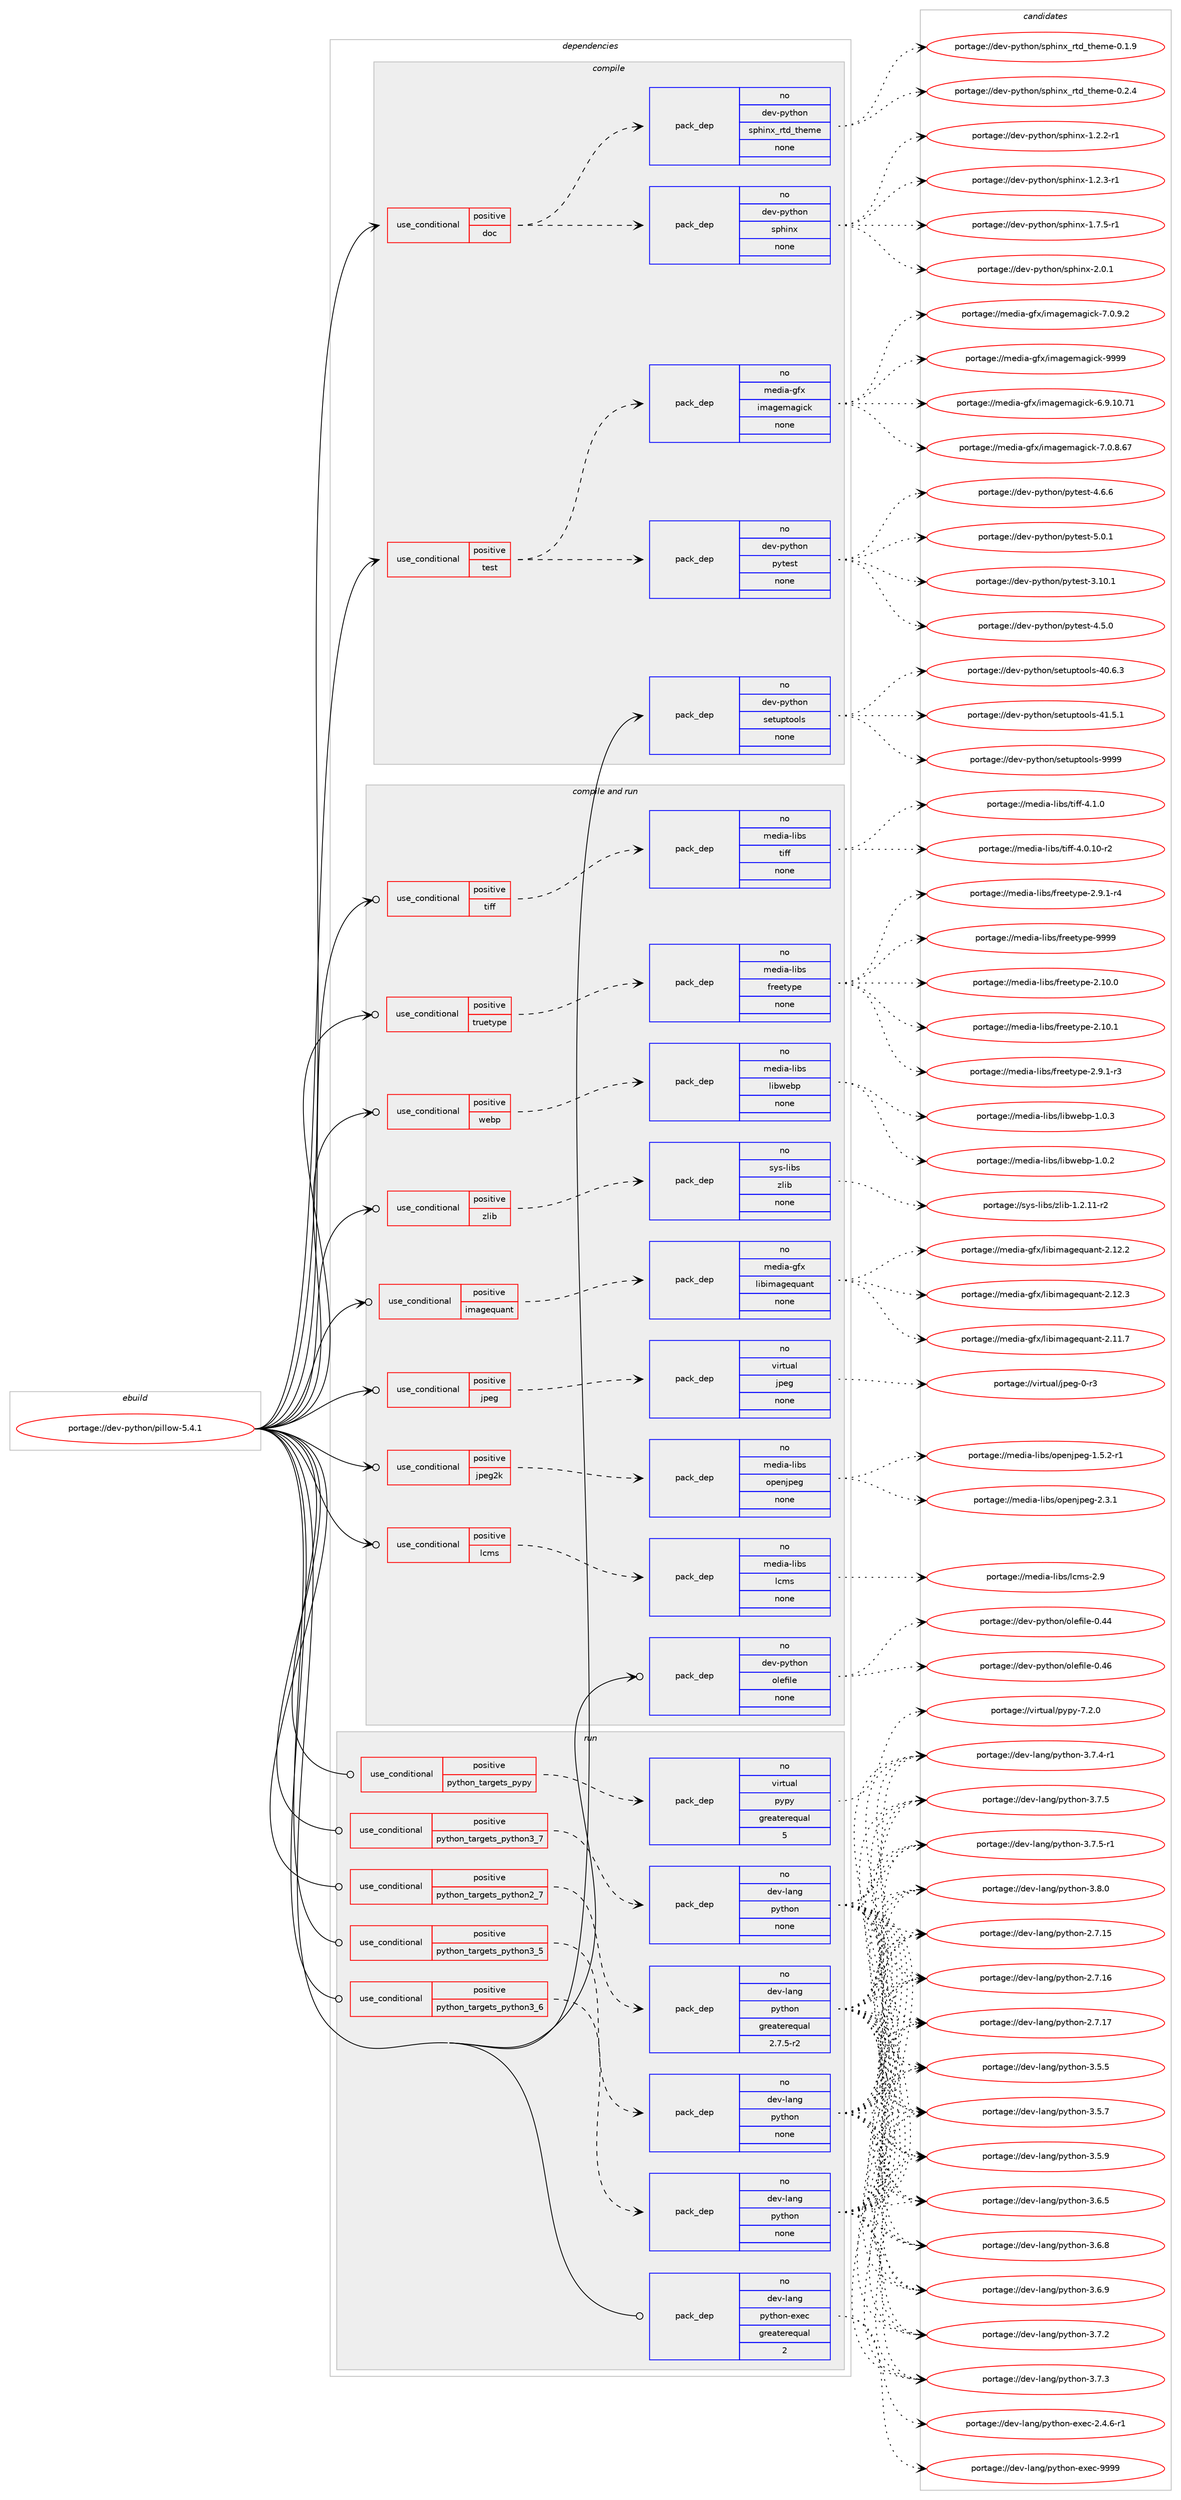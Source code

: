digraph prolog {

# *************
# Graph options
# *************

newrank=true;
concentrate=true;
compound=true;
graph [rankdir=LR,fontname=Helvetica,fontsize=10,ranksep=1.5];#, ranksep=2.5, nodesep=0.2];
edge  [arrowhead=vee];
node  [fontname=Helvetica,fontsize=10];

# **********
# The ebuild
# **********

subgraph cluster_leftcol {
color=gray;
rank=same;
label=<<i>ebuild</i>>;
id [label="portage://dev-python/pillow-5.4.1", color=red, width=4, href="../dev-python/pillow-5.4.1.svg"];
}

# ****************
# The dependencies
# ****************

subgraph cluster_midcol {
color=gray;
label=<<i>dependencies</i>>;
subgraph cluster_compile {
fillcolor="#eeeeee";
style=filled;
label=<<i>compile</i>>;
subgraph cond33796 {
dependency156929 [label=<<TABLE BORDER="0" CELLBORDER="1" CELLSPACING="0" CELLPADDING="4"><TR><TD ROWSPAN="3" CELLPADDING="10">use_conditional</TD></TR><TR><TD>positive</TD></TR><TR><TD>doc</TD></TR></TABLE>>, shape=none, color=red];
subgraph pack119772 {
dependency156930 [label=<<TABLE BORDER="0" CELLBORDER="1" CELLSPACING="0" CELLPADDING="4" WIDTH="220"><TR><TD ROWSPAN="6" CELLPADDING="30">pack_dep</TD></TR><TR><TD WIDTH="110">no</TD></TR><TR><TD>dev-python</TD></TR><TR><TD>sphinx</TD></TR><TR><TD>none</TD></TR><TR><TD></TD></TR></TABLE>>, shape=none, color=blue];
}
dependency156929:e -> dependency156930:w [weight=20,style="dashed",arrowhead="vee"];
subgraph pack119773 {
dependency156931 [label=<<TABLE BORDER="0" CELLBORDER="1" CELLSPACING="0" CELLPADDING="4" WIDTH="220"><TR><TD ROWSPAN="6" CELLPADDING="30">pack_dep</TD></TR><TR><TD WIDTH="110">no</TD></TR><TR><TD>dev-python</TD></TR><TR><TD>sphinx_rtd_theme</TD></TR><TR><TD>none</TD></TR><TR><TD></TD></TR></TABLE>>, shape=none, color=blue];
}
dependency156929:e -> dependency156931:w [weight=20,style="dashed",arrowhead="vee"];
}
id:e -> dependency156929:w [weight=20,style="solid",arrowhead="vee"];
subgraph cond33797 {
dependency156932 [label=<<TABLE BORDER="0" CELLBORDER="1" CELLSPACING="0" CELLPADDING="4"><TR><TD ROWSPAN="3" CELLPADDING="10">use_conditional</TD></TR><TR><TD>positive</TD></TR><TR><TD>test</TD></TR></TABLE>>, shape=none, color=red];
subgraph pack119774 {
dependency156933 [label=<<TABLE BORDER="0" CELLBORDER="1" CELLSPACING="0" CELLPADDING="4" WIDTH="220"><TR><TD ROWSPAN="6" CELLPADDING="30">pack_dep</TD></TR><TR><TD WIDTH="110">no</TD></TR><TR><TD>dev-python</TD></TR><TR><TD>pytest</TD></TR><TR><TD>none</TD></TR><TR><TD></TD></TR></TABLE>>, shape=none, color=blue];
}
dependency156932:e -> dependency156933:w [weight=20,style="dashed",arrowhead="vee"];
subgraph pack119775 {
dependency156934 [label=<<TABLE BORDER="0" CELLBORDER="1" CELLSPACING="0" CELLPADDING="4" WIDTH="220"><TR><TD ROWSPAN="6" CELLPADDING="30">pack_dep</TD></TR><TR><TD WIDTH="110">no</TD></TR><TR><TD>media-gfx</TD></TR><TR><TD>imagemagick</TD></TR><TR><TD>none</TD></TR><TR><TD></TD></TR></TABLE>>, shape=none, color=blue];
}
dependency156932:e -> dependency156934:w [weight=20,style="dashed",arrowhead="vee"];
}
id:e -> dependency156932:w [weight=20,style="solid",arrowhead="vee"];
subgraph pack119776 {
dependency156935 [label=<<TABLE BORDER="0" CELLBORDER="1" CELLSPACING="0" CELLPADDING="4" WIDTH="220"><TR><TD ROWSPAN="6" CELLPADDING="30">pack_dep</TD></TR><TR><TD WIDTH="110">no</TD></TR><TR><TD>dev-python</TD></TR><TR><TD>setuptools</TD></TR><TR><TD>none</TD></TR><TR><TD></TD></TR></TABLE>>, shape=none, color=blue];
}
id:e -> dependency156935:w [weight=20,style="solid",arrowhead="vee"];
}
subgraph cluster_compileandrun {
fillcolor="#eeeeee";
style=filled;
label=<<i>compile and run</i>>;
subgraph cond33798 {
dependency156936 [label=<<TABLE BORDER="0" CELLBORDER="1" CELLSPACING="0" CELLPADDING="4"><TR><TD ROWSPAN="3" CELLPADDING="10">use_conditional</TD></TR><TR><TD>positive</TD></TR><TR><TD>imagequant</TD></TR></TABLE>>, shape=none, color=red];
subgraph pack119777 {
dependency156937 [label=<<TABLE BORDER="0" CELLBORDER="1" CELLSPACING="0" CELLPADDING="4" WIDTH="220"><TR><TD ROWSPAN="6" CELLPADDING="30">pack_dep</TD></TR><TR><TD WIDTH="110">no</TD></TR><TR><TD>media-gfx</TD></TR><TR><TD>libimagequant</TD></TR><TR><TD>none</TD></TR><TR><TD></TD></TR></TABLE>>, shape=none, color=blue];
}
dependency156936:e -> dependency156937:w [weight=20,style="dashed",arrowhead="vee"];
}
id:e -> dependency156936:w [weight=20,style="solid",arrowhead="odotvee"];
subgraph cond33799 {
dependency156938 [label=<<TABLE BORDER="0" CELLBORDER="1" CELLSPACING="0" CELLPADDING="4"><TR><TD ROWSPAN="3" CELLPADDING="10">use_conditional</TD></TR><TR><TD>positive</TD></TR><TR><TD>jpeg</TD></TR></TABLE>>, shape=none, color=red];
subgraph pack119778 {
dependency156939 [label=<<TABLE BORDER="0" CELLBORDER="1" CELLSPACING="0" CELLPADDING="4" WIDTH="220"><TR><TD ROWSPAN="6" CELLPADDING="30">pack_dep</TD></TR><TR><TD WIDTH="110">no</TD></TR><TR><TD>virtual</TD></TR><TR><TD>jpeg</TD></TR><TR><TD>none</TD></TR><TR><TD></TD></TR></TABLE>>, shape=none, color=blue];
}
dependency156938:e -> dependency156939:w [weight=20,style="dashed",arrowhead="vee"];
}
id:e -> dependency156938:w [weight=20,style="solid",arrowhead="odotvee"];
subgraph cond33800 {
dependency156940 [label=<<TABLE BORDER="0" CELLBORDER="1" CELLSPACING="0" CELLPADDING="4"><TR><TD ROWSPAN="3" CELLPADDING="10">use_conditional</TD></TR><TR><TD>positive</TD></TR><TR><TD>jpeg2k</TD></TR></TABLE>>, shape=none, color=red];
subgraph pack119779 {
dependency156941 [label=<<TABLE BORDER="0" CELLBORDER="1" CELLSPACING="0" CELLPADDING="4" WIDTH="220"><TR><TD ROWSPAN="6" CELLPADDING="30">pack_dep</TD></TR><TR><TD WIDTH="110">no</TD></TR><TR><TD>media-libs</TD></TR><TR><TD>openjpeg</TD></TR><TR><TD>none</TD></TR><TR><TD></TD></TR></TABLE>>, shape=none, color=blue];
}
dependency156940:e -> dependency156941:w [weight=20,style="dashed",arrowhead="vee"];
}
id:e -> dependency156940:w [weight=20,style="solid",arrowhead="odotvee"];
subgraph cond33801 {
dependency156942 [label=<<TABLE BORDER="0" CELLBORDER="1" CELLSPACING="0" CELLPADDING="4"><TR><TD ROWSPAN="3" CELLPADDING="10">use_conditional</TD></TR><TR><TD>positive</TD></TR><TR><TD>lcms</TD></TR></TABLE>>, shape=none, color=red];
subgraph pack119780 {
dependency156943 [label=<<TABLE BORDER="0" CELLBORDER="1" CELLSPACING="0" CELLPADDING="4" WIDTH="220"><TR><TD ROWSPAN="6" CELLPADDING="30">pack_dep</TD></TR><TR><TD WIDTH="110">no</TD></TR><TR><TD>media-libs</TD></TR><TR><TD>lcms</TD></TR><TR><TD>none</TD></TR><TR><TD></TD></TR></TABLE>>, shape=none, color=blue];
}
dependency156942:e -> dependency156943:w [weight=20,style="dashed",arrowhead="vee"];
}
id:e -> dependency156942:w [weight=20,style="solid",arrowhead="odotvee"];
subgraph cond33802 {
dependency156944 [label=<<TABLE BORDER="0" CELLBORDER="1" CELLSPACING="0" CELLPADDING="4"><TR><TD ROWSPAN="3" CELLPADDING="10">use_conditional</TD></TR><TR><TD>positive</TD></TR><TR><TD>tiff</TD></TR></TABLE>>, shape=none, color=red];
subgraph pack119781 {
dependency156945 [label=<<TABLE BORDER="0" CELLBORDER="1" CELLSPACING="0" CELLPADDING="4" WIDTH="220"><TR><TD ROWSPAN="6" CELLPADDING="30">pack_dep</TD></TR><TR><TD WIDTH="110">no</TD></TR><TR><TD>media-libs</TD></TR><TR><TD>tiff</TD></TR><TR><TD>none</TD></TR><TR><TD></TD></TR></TABLE>>, shape=none, color=blue];
}
dependency156944:e -> dependency156945:w [weight=20,style="dashed",arrowhead="vee"];
}
id:e -> dependency156944:w [weight=20,style="solid",arrowhead="odotvee"];
subgraph cond33803 {
dependency156946 [label=<<TABLE BORDER="0" CELLBORDER="1" CELLSPACING="0" CELLPADDING="4"><TR><TD ROWSPAN="3" CELLPADDING="10">use_conditional</TD></TR><TR><TD>positive</TD></TR><TR><TD>truetype</TD></TR></TABLE>>, shape=none, color=red];
subgraph pack119782 {
dependency156947 [label=<<TABLE BORDER="0" CELLBORDER="1" CELLSPACING="0" CELLPADDING="4" WIDTH="220"><TR><TD ROWSPAN="6" CELLPADDING="30">pack_dep</TD></TR><TR><TD WIDTH="110">no</TD></TR><TR><TD>media-libs</TD></TR><TR><TD>freetype</TD></TR><TR><TD>none</TD></TR><TR><TD></TD></TR></TABLE>>, shape=none, color=blue];
}
dependency156946:e -> dependency156947:w [weight=20,style="dashed",arrowhead="vee"];
}
id:e -> dependency156946:w [weight=20,style="solid",arrowhead="odotvee"];
subgraph cond33804 {
dependency156948 [label=<<TABLE BORDER="0" CELLBORDER="1" CELLSPACING="0" CELLPADDING="4"><TR><TD ROWSPAN="3" CELLPADDING="10">use_conditional</TD></TR><TR><TD>positive</TD></TR><TR><TD>webp</TD></TR></TABLE>>, shape=none, color=red];
subgraph pack119783 {
dependency156949 [label=<<TABLE BORDER="0" CELLBORDER="1" CELLSPACING="0" CELLPADDING="4" WIDTH="220"><TR><TD ROWSPAN="6" CELLPADDING="30">pack_dep</TD></TR><TR><TD WIDTH="110">no</TD></TR><TR><TD>media-libs</TD></TR><TR><TD>libwebp</TD></TR><TR><TD>none</TD></TR><TR><TD></TD></TR></TABLE>>, shape=none, color=blue];
}
dependency156948:e -> dependency156949:w [weight=20,style="dashed",arrowhead="vee"];
}
id:e -> dependency156948:w [weight=20,style="solid",arrowhead="odotvee"];
subgraph cond33805 {
dependency156950 [label=<<TABLE BORDER="0" CELLBORDER="1" CELLSPACING="0" CELLPADDING="4"><TR><TD ROWSPAN="3" CELLPADDING="10">use_conditional</TD></TR><TR><TD>positive</TD></TR><TR><TD>zlib</TD></TR></TABLE>>, shape=none, color=red];
subgraph pack119784 {
dependency156951 [label=<<TABLE BORDER="0" CELLBORDER="1" CELLSPACING="0" CELLPADDING="4" WIDTH="220"><TR><TD ROWSPAN="6" CELLPADDING="30">pack_dep</TD></TR><TR><TD WIDTH="110">no</TD></TR><TR><TD>sys-libs</TD></TR><TR><TD>zlib</TD></TR><TR><TD>none</TD></TR><TR><TD></TD></TR></TABLE>>, shape=none, color=blue];
}
dependency156950:e -> dependency156951:w [weight=20,style="dashed",arrowhead="vee"];
}
id:e -> dependency156950:w [weight=20,style="solid",arrowhead="odotvee"];
subgraph pack119785 {
dependency156952 [label=<<TABLE BORDER="0" CELLBORDER="1" CELLSPACING="0" CELLPADDING="4" WIDTH="220"><TR><TD ROWSPAN="6" CELLPADDING="30">pack_dep</TD></TR><TR><TD WIDTH="110">no</TD></TR><TR><TD>dev-python</TD></TR><TR><TD>olefile</TD></TR><TR><TD>none</TD></TR><TR><TD></TD></TR></TABLE>>, shape=none, color=blue];
}
id:e -> dependency156952:w [weight=20,style="solid",arrowhead="odotvee"];
}
subgraph cluster_run {
fillcolor="#eeeeee";
style=filled;
label=<<i>run</i>>;
subgraph cond33806 {
dependency156953 [label=<<TABLE BORDER="0" CELLBORDER="1" CELLSPACING="0" CELLPADDING="4"><TR><TD ROWSPAN="3" CELLPADDING="10">use_conditional</TD></TR><TR><TD>positive</TD></TR><TR><TD>python_targets_pypy</TD></TR></TABLE>>, shape=none, color=red];
subgraph pack119786 {
dependency156954 [label=<<TABLE BORDER="0" CELLBORDER="1" CELLSPACING="0" CELLPADDING="4" WIDTH="220"><TR><TD ROWSPAN="6" CELLPADDING="30">pack_dep</TD></TR><TR><TD WIDTH="110">no</TD></TR><TR><TD>virtual</TD></TR><TR><TD>pypy</TD></TR><TR><TD>greaterequal</TD></TR><TR><TD>5</TD></TR></TABLE>>, shape=none, color=blue];
}
dependency156953:e -> dependency156954:w [weight=20,style="dashed",arrowhead="vee"];
}
id:e -> dependency156953:w [weight=20,style="solid",arrowhead="odot"];
subgraph cond33807 {
dependency156955 [label=<<TABLE BORDER="0" CELLBORDER="1" CELLSPACING="0" CELLPADDING="4"><TR><TD ROWSPAN="3" CELLPADDING="10">use_conditional</TD></TR><TR><TD>positive</TD></TR><TR><TD>python_targets_python2_7</TD></TR></TABLE>>, shape=none, color=red];
subgraph pack119787 {
dependency156956 [label=<<TABLE BORDER="0" CELLBORDER="1" CELLSPACING="0" CELLPADDING="4" WIDTH="220"><TR><TD ROWSPAN="6" CELLPADDING="30">pack_dep</TD></TR><TR><TD WIDTH="110">no</TD></TR><TR><TD>dev-lang</TD></TR><TR><TD>python</TD></TR><TR><TD>greaterequal</TD></TR><TR><TD>2.7.5-r2</TD></TR></TABLE>>, shape=none, color=blue];
}
dependency156955:e -> dependency156956:w [weight=20,style="dashed",arrowhead="vee"];
}
id:e -> dependency156955:w [weight=20,style="solid",arrowhead="odot"];
subgraph cond33808 {
dependency156957 [label=<<TABLE BORDER="0" CELLBORDER="1" CELLSPACING="0" CELLPADDING="4"><TR><TD ROWSPAN="3" CELLPADDING="10">use_conditional</TD></TR><TR><TD>positive</TD></TR><TR><TD>python_targets_python3_5</TD></TR></TABLE>>, shape=none, color=red];
subgraph pack119788 {
dependency156958 [label=<<TABLE BORDER="0" CELLBORDER="1" CELLSPACING="0" CELLPADDING="4" WIDTH="220"><TR><TD ROWSPAN="6" CELLPADDING="30">pack_dep</TD></TR><TR><TD WIDTH="110">no</TD></TR><TR><TD>dev-lang</TD></TR><TR><TD>python</TD></TR><TR><TD>none</TD></TR><TR><TD></TD></TR></TABLE>>, shape=none, color=blue];
}
dependency156957:e -> dependency156958:w [weight=20,style="dashed",arrowhead="vee"];
}
id:e -> dependency156957:w [weight=20,style="solid",arrowhead="odot"];
subgraph cond33809 {
dependency156959 [label=<<TABLE BORDER="0" CELLBORDER="1" CELLSPACING="0" CELLPADDING="4"><TR><TD ROWSPAN="3" CELLPADDING="10">use_conditional</TD></TR><TR><TD>positive</TD></TR><TR><TD>python_targets_python3_6</TD></TR></TABLE>>, shape=none, color=red];
subgraph pack119789 {
dependency156960 [label=<<TABLE BORDER="0" CELLBORDER="1" CELLSPACING="0" CELLPADDING="4" WIDTH="220"><TR><TD ROWSPAN="6" CELLPADDING="30">pack_dep</TD></TR><TR><TD WIDTH="110">no</TD></TR><TR><TD>dev-lang</TD></TR><TR><TD>python</TD></TR><TR><TD>none</TD></TR><TR><TD></TD></TR></TABLE>>, shape=none, color=blue];
}
dependency156959:e -> dependency156960:w [weight=20,style="dashed",arrowhead="vee"];
}
id:e -> dependency156959:w [weight=20,style="solid",arrowhead="odot"];
subgraph cond33810 {
dependency156961 [label=<<TABLE BORDER="0" CELLBORDER="1" CELLSPACING="0" CELLPADDING="4"><TR><TD ROWSPAN="3" CELLPADDING="10">use_conditional</TD></TR><TR><TD>positive</TD></TR><TR><TD>python_targets_python3_7</TD></TR></TABLE>>, shape=none, color=red];
subgraph pack119790 {
dependency156962 [label=<<TABLE BORDER="0" CELLBORDER="1" CELLSPACING="0" CELLPADDING="4" WIDTH="220"><TR><TD ROWSPAN="6" CELLPADDING="30">pack_dep</TD></TR><TR><TD WIDTH="110">no</TD></TR><TR><TD>dev-lang</TD></TR><TR><TD>python</TD></TR><TR><TD>none</TD></TR><TR><TD></TD></TR></TABLE>>, shape=none, color=blue];
}
dependency156961:e -> dependency156962:w [weight=20,style="dashed",arrowhead="vee"];
}
id:e -> dependency156961:w [weight=20,style="solid",arrowhead="odot"];
subgraph pack119791 {
dependency156963 [label=<<TABLE BORDER="0" CELLBORDER="1" CELLSPACING="0" CELLPADDING="4" WIDTH="220"><TR><TD ROWSPAN="6" CELLPADDING="30">pack_dep</TD></TR><TR><TD WIDTH="110">no</TD></TR><TR><TD>dev-lang</TD></TR><TR><TD>python-exec</TD></TR><TR><TD>greaterequal</TD></TR><TR><TD>2</TD></TR></TABLE>>, shape=none, color=blue];
}
id:e -> dependency156963:w [weight=20,style="solid",arrowhead="odot"];
}
}

# **************
# The candidates
# **************

subgraph cluster_choices {
rank=same;
color=gray;
label=<<i>candidates</i>>;

subgraph choice119772 {
color=black;
nodesep=1;
choiceportage10010111845112121116104111110471151121041051101204549465046504511449 [label="portage://dev-python/sphinx-1.2.2-r1", color=red, width=4,href="../dev-python/sphinx-1.2.2-r1.svg"];
choiceportage10010111845112121116104111110471151121041051101204549465046514511449 [label="portage://dev-python/sphinx-1.2.3-r1", color=red, width=4,href="../dev-python/sphinx-1.2.3-r1.svg"];
choiceportage10010111845112121116104111110471151121041051101204549465546534511449 [label="portage://dev-python/sphinx-1.7.5-r1", color=red, width=4,href="../dev-python/sphinx-1.7.5-r1.svg"];
choiceportage1001011184511212111610411111047115112104105110120455046484649 [label="portage://dev-python/sphinx-2.0.1", color=red, width=4,href="../dev-python/sphinx-2.0.1.svg"];
dependency156930:e -> choiceportage10010111845112121116104111110471151121041051101204549465046504511449:w [style=dotted,weight="100"];
dependency156930:e -> choiceportage10010111845112121116104111110471151121041051101204549465046514511449:w [style=dotted,weight="100"];
dependency156930:e -> choiceportage10010111845112121116104111110471151121041051101204549465546534511449:w [style=dotted,weight="100"];
dependency156930:e -> choiceportage1001011184511212111610411111047115112104105110120455046484649:w [style=dotted,weight="100"];
}
subgraph choice119773 {
color=black;
nodesep=1;
choiceportage10010111845112121116104111110471151121041051101209511411610095116104101109101454846494657 [label="portage://dev-python/sphinx_rtd_theme-0.1.9", color=red, width=4,href="../dev-python/sphinx_rtd_theme-0.1.9.svg"];
choiceportage10010111845112121116104111110471151121041051101209511411610095116104101109101454846504652 [label="portage://dev-python/sphinx_rtd_theme-0.2.4", color=red, width=4,href="../dev-python/sphinx_rtd_theme-0.2.4.svg"];
dependency156931:e -> choiceportage10010111845112121116104111110471151121041051101209511411610095116104101109101454846494657:w [style=dotted,weight="100"];
dependency156931:e -> choiceportage10010111845112121116104111110471151121041051101209511411610095116104101109101454846504652:w [style=dotted,weight="100"];
}
subgraph choice119774 {
color=black;
nodesep=1;
choiceportage100101118451121211161041111104711212111610111511645514649484649 [label="portage://dev-python/pytest-3.10.1", color=red, width=4,href="../dev-python/pytest-3.10.1.svg"];
choiceportage1001011184511212111610411111047112121116101115116455246534648 [label="portage://dev-python/pytest-4.5.0", color=red, width=4,href="../dev-python/pytest-4.5.0.svg"];
choiceportage1001011184511212111610411111047112121116101115116455246544654 [label="portage://dev-python/pytest-4.6.6", color=red, width=4,href="../dev-python/pytest-4.6.6.svg"];
choiceportage1001011184511212111610411111047112121116101115116455346484649 [label="portage://dev-python/pytest-5.0.1", color=red, width=4,href="../dev-python/pytest-5.0.1.svg"];
dependency156933:e -> choiceportage100101118451121211161041111104711212111610111511645514649484649:w [style=dotted,weight="100"];
dependency156933:e -> choiceportage1001011184511212111610411111047112121116101115116455246534648:w [style=dotted,weight="100"];
dependency156933:e -> choiceportage1001011184511212111610411111047112121116101115116455246544654:w [style=dotted,weight="100"];
dependency156933:e -> choiceportage1001011184511212111610411111047112121116101115116455346484649:w [style=dotted,weight="100"];
}
subgraph choice119775 {
color=black;
nodesep=1;
choiceportage10910110010597451031021204710510997103101109971031059910745544657464948465549 [label="portage://media-gfx/imagemagick-6.9.10.71", color=red, width=4,href="../media-gfx/imagemagick-6.9.10.71.svg"];
choiceportage109101100105974510310212047105109971031011099710310599107455546484656465455 [label="portage://media-gfx/imagemagick-7.0.8.67", color=red, width=4,href="../media-gfx/imagemagick-7.0.8.67.svg"];
choiceportage1091011001059745103102120471051099710310110997103105991074555464846574650 [label="portage://media-gfx/imagemagick-7.0.9.2", color=red, width=4,href="../media-gfx/imagemagick-7.0.9.2.svg"];
choiceportage1091011001059745103102120471051099710310110997103105991074557575757 [label="portage://media-gfx/imagemagick-9999", color=red, width=4,href="../media-gfx/imagemagick-9999.svg"];
dependency156934:e -> choiceportage10910110010597451031021204710510997103101109971031059910745544657464948465549:w [style=dotted,weight="100"];
dependency156934:e -> choiceportage109101100105974510310212047105109971031011099710310599107455546484656465455:w [style=dotted,weight="100"];
dependency156934:e -> choiceportage1091011001059745103102120471051099710310110997103105991074555464846574650:w [style=dotted,weight="100"];
dependency156934:e -> choiceportage1091011001059745103102120471051099710310110997103105991074557575757:w [style=dotted,weight="100"];
}
subgraph choice119776 {
color=black;
nodesep=1;
choiceportage100101118451121211161041111104711510111611711211611111110811545524846544651 [label="portage://dev-python/setuptools-40.6.3", color=red, width=4,href="../dev-python/setuptools-40.6.3.svg"];
choiceportage100101118451121211161041111104711510111611711211611111110811545524946534649 [label="portage://dev-python/setuptools-41.5.1", color=red, width=4,href="../dev-python/setuptools-41.5.1.svg"];
choiceportage10010111845112121116104111110471151011161171121161111111081154557575757 [label="portage://dev-python/setuptools-9999", color=red, width=4,href="../dev-python/setuptools-9999.svg"];
dependency156935:e -> choiceportage100101118451121211161041111104711510111611711211611111110811545524846544651:w [style=dotted,weight="100"];
dependency156935:e -> choiceportage100101118451121211161041111104711510111611711211611111110811545524946534649:w [style=dotted,weight="100"];
dependency156935:e -> choiceportage10010111845112121116104111110471151011161171121161111111081154557575757:w [style=dotted,weight="100"];
}
subgraph choice119777 {
color=black;
nodesep=1;
choiceportage10910110010597451031021204710810598105109971031011131179711011645504649494655 [label="portage://media-gfx/libimagequant-2.11.7", color=red, width=4,href="../media-gfx/libimagequant-2.11.7.svg"];
choiceportage10910110010597451031021204710810598105109971031011131179711011645504649504650 [label="portage://media-gfx/libimagequant-2.12.2", color=red, width=4,href="../media-gfx/libimagequant-2.12.2.svg"];
choiceportage10910110010597451031021204710810598105109971031011131179711011645504649504651 [label="portage://media-gfx/libimagequant-2.12.3", color=red, width=4,href="../media-gfx/libimagequant-2.12.3.svg"];
dependency156937:e -> choiceportage10910110010597451031021204710810598105109971031011131179711011645504649494655:w [style=dotted,weight="100"];
dependency156937:e -> choiceportage10910110010597451031021204710810598105109971031011131179711011645504649504650:w [style=dotted,weight="100"];
dependency156937:e -> choiceportage10910110010597451031021204710810598105109971031011131179711011645504649504651:w [style=dotted,weight="100"];
}
subgraph choice119778 {
color=black;
nodesep=1;
choiceportage118105114116117971084710611210110345484511451 [label="portage://virtual/jpeg-0-r3", color=red, width=4,href="../virtual/jpeg-0-r3.svg"];
dependency156939:e -> choiceportage118105114116117971084710611210110345484511451:w [style=dotted,weight="100"];
}
subgraph choice119779 {
color=black;
nodesep=1;
choiceportage109101100105974510810598115471111121011101061121011034549465346504511449 [label="portage://media-libs/openjpeg-1.5.2-r1", color=red, width=4,href="../media-libs/openjpeg-1.5.2-r1.svg"];
choiceportage10910110010597451081059811547111112101110106112101103455046514649 [label="portage://media-libs/openjpeg-2.3.1", color=red, width=4,href="../media-libs/openjpeg-2.3.1.svg"];
dependency156941:e -> choiceportage109101100105974510810598115471111121011101061121011034549465346504511449:w [style=dotted,weight="100"];
dependency156941:e -> choiceportage10910110010597451081059811547111112101110106112101103455046514649:w [style=dotted,weight="100"];
}
subgraph choice119780 {
color=black;
nodesep=1;
choiceportage109101100105974510810598115471089910911545504657 [label="portage://media-libs/lcms-2.9", color=red, width=4,href="../media-libs/lcms-2.9.svg"];
dependency156943:e -> choiceportage109101100105974510810598115471089910911545504657:w [style=dotted,weight="100"];
}
subgraph choice119781 {
color=black;
nodesep=1;
choiceportage10910110010597451081059811547116105102102455246484649484511450 [label="portage://media-libs/tiff-4.0.10-r2", color=red, width=4,href="../media-libs/tiff-4.0.10-r2.svg"];
choiceportage10910110010597451081059811547116105102102455246494648 [label="portage://media-libs/tiff-4.1.0", color=red, width=4,href="../media-libs/tiff-4.1.0.svg"];
dependency156945:e -> choiceportage10910110010597451081059811547116105102102455246484649484511450:w [style=dotted,weight="100"];
dependency156945:e -> choiceportage10910110010597451081059811547116105102102455246494648:w [style=dotted,weight="100"];
}
subgraph choice119782 {
color=black;
nodesep=1;
choiceportage1091011001059745108105981154710211410110111612111210145504649484648 [label="portage://media-libs/freetype-2.10.0", color=red, width=4,href="../media-libs/freetype-2.10.0.svg"];
choiceportage1091011001059745108105981154710211410110111612111210145504649484649 [label="portage://media-libs/freetype-2.10.1", color=red, width=4,href="../media-libs/freetype-2.10.1.svg"];
choiceportage109101100105974510810598115471021141011011161211121014550465746494511451 [label="portage://media-libs/freetype-2.9.1-r3", color=red, width=4,href="../media-libs/freetype-2.9.1-r3.svg"];
choiceportage109101100105974510810598115471021141011011161211121014550465746494511452 [label="portage://media-libs/freetype-2.9.1-r4", color=red, width=4,href="../media-libs/freetype-2.9.1-r4.svg"];
choiceportage109101100105974510810598115471021141011011161211121014557575757 [label="portage://media-libs/freetype-9999", color=red, width=4,href="../media-libs/freetype-9999.svg"];
dependency156947:e -> choiceportage1091011001059745108105981154710211410110111612111210145504649484648:w [style=dotted,weight="100"];
dependency156947:e -> choiceportage1091011001059745108105981154710211410110111612111210145504649484649:w [style=dotted,weight="100"];
dependency156947:e -> choiceportage109101100105974510810598115471021141011011161211121014550465746494511451:w [style=dotted,weight="100"];
dependency156947:e -> choiceportage109101100105974510810598115471021141011011161211121014550465746494511452:w [style=dotted,weight="100"];
dependency156947:e -> choiceportage109101100105974510810598115471021141011011161211121014557575757:w [style=dotted,weight="100"];
}
subgraph choice119783 {
color=black;
nodesep=1;
choiceportage109101100105974510810598115471081059811910198112454946484650 [label="portage://media-libs/libwebp-1.0.2", color=red, width=4,href="../media-libs/libwebp-1.0.2.svg"];
choiceportage109101100105974510810598115471081059811910198112454946484651 [label="portage://media-libs/libwebp-1.0.3", color=red, width=4,href="../media-libs/libwebp-1.0.3.svg"];
dependency156949:e -> choiceportage109101100105974510810598115471081059811910198112454946484650:w [style=dotted,weight="100"];
dependency156949:e -> choiceportage109101100105974510810598115471081059811910198112454946484651:w [style=dotted,weight="100"];
}
subgraph choice119784 {
color=black;
nodesep=1;
choiceportage11512111545108105981154712210810598454946504649494511450 [label="portage://sys-libs/zlib-1.2.11-r2", color=red, width=4,href="../sys-libs/zlib-1.2.11-r2.svg"];
dependency156951:e -> choiceportage11512111545108105981154712210810598454946504649494511450:w [style=dotted,weight="100"];
}
subgraph choice119785 {
color=black;
nodesep=1;
choiceportage10010111845112121116104111110471111081011021051081014548465252 [label="portage://dev-python/olefile-0.44", color=red, width=4,href="../dev-python/olefile-0.44.svg"];
choiceportage10010111845112121116104111110471111081011021051081014548465254 [label="portage://dev-python/olefile-0.46", color=red, width=4,href="../dev-python/olefile-0.46.svg"];
dependency156952:e -> choiceportage10010111845112121116104111110471111081011021051081014548465252:w [style=dotted,weight="100"];
dependency156952:e -> choiceportage10010111845112121116104111110471111081011021051081014548465254:w [style=dotted,weight="100"];
}
subgraph choice119786 {
color=black;
nodesep=1;
choiceportage1181051141161179710847112121112121455546504648 [label="portage://virtual/pypy-7.2.0", color=red, width=4,href="../virtual/pypy-7.2.0.svg"];
dependency156954:e -> choiceportage1181051141161179710847112121112121455546504648:w [style=dotted,weight="100"];
}
subgraph choice119787 {
color=black;
nodesep=1;
choiceportage10010111845108971101034711212111610411111045504655464953 [label="portage://dev-lang/python-2.7.15", color=red, width=4,href="../dev-lang/python-2.7.15.svg"];
choiceportage10010111845108971101034711212111610411111045504655464954 [label="portage://dev-lang/python-2.7.16", color=red, width=4,href="../dev-lang/python-2.7.16.svg"];
choiceportage10010111845108971101034711212111610411111045504655464955 [label="portage://dev-lang/python-2.7.17", color=red, width=4,href="../dev-lang/python-2.7.17.svg"];
choiceportage100101118451089711010347112121116104111110455146534653 [label="portage://dev-lang/python-3.5.5", color=red, width=4,href="../dev-lang/python-3.5.5.svg"];
choiceportage100101118451089711010347112121116104111110455146534655 [label="portage://dev-lang/python-3.5.7", color=red, width=4,href="../dev-lang/python-3.5.7.svg"];
choiceportage100101118451089711010347112121116104111110455146534657 [label="portage://dev-lang/python-3.5.9", color=red, width=4,href="../dev-lang/python-3.5.9.svg"];
choiceportage100101118451089711010347112121116104111110455146544653 [label="portage://dev-lang/python-3.6.5", color=red, width=4,href="../dev-lang/python-3.6.5.svg"];
choiceportage100101118451089711010347112121116104111110455146544656 [label="portage://dev-lang/python-3.6.8", color=red, width=4,href="../dev-lang/python-3.6.8.svg"];
choiceportage100101118451089711010347112121116104111110455146544657 [label="portage://dev-lang/python-3.6.9", color=red, width=4,href="../dev-lang/python-3.6.9.svg"];
choiceportage100101118451089711010347112121116104111110455146554650 [label="portage://dev-lang/python-3.7.2", color=red, width=4,href="../dev-lang/python-3.7.2.svg"];
choiceportage100101118451089711010347112121116104111110455146554651 [label="portage://dev-lang/python-3.7.3", color=red, width=4,href="../dev-lang/python-3.7.3.svg"];
choiceportage1001011184510897110103471121211161041111104551465546524511449 [label="portage://dev-lang/python-3.7.4-r1", color=red, width=4,href="../dev-lang/python-3.7.4-r1.svg"];
choiceportage100101118451089711010347112121116104111110455146554653 [label="portage://dev-lang/python-3.7.5", color=red, width=4,href="../dev-lang/python-3.7.5.svg"];
choiceportage1001011184510897110103471121211161041111104551465546534511449 [label="portage://dev-lang/python-3.7.5-r1", color=red, width=4,href="../dev-lang/python-3.7.5-r1.svg"];
choiceportage100101118451089711010347112121116104111110455146564648 [label="portage://dev-lang/python-3.8.0", color=red, width=4,href="../dev-lang/python-3.8.0.svg"];
dependency156956:e -> choiceportage10010111845108971101034711212111610411111045504655464953:w [style=dotted,weight="100"];
dependency156956:e -> choiceportage10010111845108971101034711212111610411111045504655464954:w [style=dotted,weight="100"];
dependency156956:e -> choiceportage10010111845108971101034711212111610411111045504655464955:w [style=dotted,weight="100"];
dependency156956:e -> choiceportage100101118451089711010347112121116104111110455146534653:w [style=dotted,weight="100"];
dependency156956:e -> choiceportage100101118451089711010347112121116104111110455146534655:w [style=dotted,weight="100"];
dependency156956:e -> choiceportage100101118451089711010347112121116104111110455146534657:w [style=dotted,weight="100"];
dependency156956:e -> choiceportage100101118451089711010347112121116104111110455146544653:w [style=dotted,weight="100"];
dependency156956:e -> choiceportage100101118451089711010347112121116104111110455146544656:w [style=dotted,weight="100"];
dependency156956:e -> choiceportage100101118451089711010347112121116104111110455146544657:w [style=dotted,weight="100"];
dependency156956:e -> choiceportage100101118451089711010347112121116104111110455146554650:w [style=dotted,weight="100"];
dependency156956:e -> choiceportage100101118451089711010347112121116104111110455146554651:w [style=dotted,weight="100"];
dependency156956:e -> choiceportage1001011184510897110103471121211161041111104551465546524511449:w [style=dotted,weight="100"];
dependency156956:e -> choiceportage100101118451089711010347112121116104111110455146554653:w [style=dotted,weight="100"];
dependency156956:e -> choiceportage1001011184510897110103471121211161041111104551465546534511449:w [style=dotted,weight="100"];
dependency156956:e -> choiceportage100101118451089711010347112121116104111110455146564648:w [style=dotted,weight="100"];
}
subgraph choice119788 {
color=black;
nodesep=1;
choiceportage10010111845108971101034711212111610411111045504655464953 [label="portage://dev-lang/python-2.7.15", color=red, width=4,href="../dev-lang/python-2.7.15.svg"];
choiceportage10010111845108971101034711212111610411111045504655464954 [label="portage://dev-lang/python-2.7.16", color=red, width=4,href="../dev-lang/python-2.7.16.svg"];
choiceportage10010111845108971101034711212111610411111045504655464955 [label="portage://dev-lang/python-2.7.17", color=red, width=4,href="../dev-lang/python-2.7.17.svg"];
choiceportage100101118451089711010347112121116104111110455146534653 [label="portage://dev-lang/python-3.5.5", color=red, width=4,href="../dev-lang/python-3.5.5.svg"];
choiceportage100101118451089711010347112121116104111110455146534655 [label="portage://dev-lang/python-3.5.7", color=red, width=4,href="../dev-lang/python-3.5.7.svg"];
choiceportage100101118451089711010347112121116104111110455146534657 [label="portage://dev-lang/python-3.5.9", color=red, width=4,href="../dev-lang/python-3.5.9.svg"];
choiceportage100101118451089711010347112121116104111110455146544653 [label="portage://dev-lang/python-3.6.5", color=red, width=4,href="../dev-lang/python-3.6.5.svg"];
choiceportage100101118451089711010347112121116104111110455146544656 [label="portage://dev-lang/python-3.6.8", color=red, width=4,href="../dev-lang/python-3.6.8.svg"];
choiceportage100101118451089711010347112121116104111110455146544657 [label="portage://dev-lang/python-3.6.9", color=red, width=4,href="../dev-lang/python-3.6.9.svg"];
choiceportage100101118451089711010347112121116104111110455146554650 [label="portage://dev-lang/python-3.7.2", color=red, width=4,href="../dev-lang/python-3.7.2.svg"];
choiceportage100101118451089711010347112121116104111110455146554651 [label="portage://dev-lang/python-3.7.3", color=red, width=4,href="../dev-lang/python-3.7.3.svg"];
choiceportage1001011184510897110103471121211161041111104551465546524511449 [label="portage://dev-lang/python-3.7.4-r1", color=red, width=4,href="../dev-lang/python-3.7.4-r1.svg"];
choiceportage100101118451089711010347112121116104111110455146554653 [label="portage://dev-lang/python-3.7.5", color=red, width=4,href="../dev-lang/python-3.7.5.svg"];
choiceportage1001011184510897110103471121211161041111104551465546534511449 [label="portage://dev-lang/python-3.7.5-r1", color=red, width=4,href="../dev-lang/python-3.7.5-r1.svg"];
choiceportage100101118451089711010347112121116104111110455146564648 [label="portage://dev-lang/python-3.8.0", color=red, width=4,href="../dev-lang/python-3.8.0.svg"];
dependency156958:e -> choiceportage10010111845108971101034711212111610411111045504655464953:w [style=dotted,weight="100"];
dependency156958:e -> choiceportage10010111845108971101034711212111610411111045504655464954:w [style=dotted,weight="100"];
dependency156958:e -> choiceportage10010111845108971101034711212111610411111045504655464955:w [style=dotted,weight="100"];
dependency156958:e -> choiceportage100101118451089711010347112121116104111110455146534653:w [style=dotted,weight="100"];
dependency156958:e -> choiceportage100101118451089711010347112121116104111110455146534655:w [style=dotted,weight="100"];
dependency156958:e -> choiceportage100101118451089711010347112121116104111110455146534657:w [style=dotted,weight="100"];
dependency156958:e -> choiceportage100101118451089711010347112121116104111110455146544653:w [style=dotted,weight="100"];
dependency156958:e -> choiceportage100101118451089711010347112121116104111110455146544656:w [style=dotted,weight="100"];
dependency156958:e -> choiceportage100101118451089711010347112121116104111110455146544657:w [style=dotted,weight="100"];
dependency156958:e -> choiceportage100101118451089711010347112121116104111110455146554650:w [style=dotted,weight="100"];
dependency156958:e -> choiceportage100101118451089711010347112121116104111110455146554651:w [style=dotted,weight="100"];
dependency156958:e -> choiceportage1001011184510897110103471121211161041111104551465546524511449:w [style=dotted,weight="100"];
dependency156958:e -> choiceportage100101118451089711010347112121116104111110455146554653:w [style=dotted,weight="100"];
dependency156958:e -> choiceportage1001011184510897110103471121211161041111104551465546534511449:w [style=dotted,weight="100"];
dependency156958:e -> choiceportage100101118451089711010347112121116104111110455146564648:w [style=dotted,weight="100"];
}
subgraph choice119789 {
color=black;
nodesep=1;
choiceportage10010111845108971101034711212111610411111045504655464953 [label="portage://dev-lang/python-2.7.15", color=red, width=4,href="../dev-lang/python-2.7.15.svg"];
choiceportage10010111845108971101034711212111610411111045504655464954 [label="portage://dev-lang/python-2.7.16", color=red, width=4,href="../dev-lang/python-2.7.16.svg"];
choiceportage10010111845108971101034711212111610411111045504655464955 [label="portage://dev-lang/python-2.7.17", color=red, width=4,href="../dev-lang/python-2.7.17.svg"];
choiceportage100101118451089711010347112121116104111110455146534653 [label="portage://dev-lang/python-3.5.5", color=red, width=4,href="../dev-lang/python-3.5.5.svg"];
choiceportage100101118451089711010347112121116104111110455146534655 [label="portage://dev-lang/python-3.5.7", color=red, width=4,href="../dev-lang/python-3.5.7.svg"];
choiceportage100101118451089711010347112121116104111110455146534657 [label="portage://dev-lang/python-3.5.9", color=red, width=4,href="../dev-lang/python-3.5.9.svg"];
choiceportage100101118451089711010347112121116104111110455146544653 [label="portage://dev-lang/python-3.6.5", color=red, width=4,href="../dev-lang/python-3.6.5.svg"];
choiceportage100101118451089711010347112121116104111110455146544656 [label="portage://dev-lang/python-3.6.8", color=red, width=4,href="../dev-lang/python-3.6.8.svg"];
choiceportage100101118451089711010347112121116104111110455146544657 [label="portage://dev-lang/python-3.6.9", color=red, width=4,href="../dev-lang/python-3.6.9.svg"];
choiceportage100101118451089711010347112121116104111110455146554650 [label="portage://dev-lang/python-3.7.2", color=red, width=4,href="../dev-lang/python-3.7.2.svg"];
choiceportage100101118451089711010347112121116104111110455146554651 [label="portage://dev-lang/python-3.7.3", color=red, width=4,href="../dev-lang/python-3.7.3.svg"];
choiceportage1001011184510897110103471121211161041111104551465546524511449 [label="portage://dev-lang/python-3.7.4-r1", color=red, width=4,href="../dev-lang/python-3.7.4-r1.svg"];
choiceportage100101118451089711010347112121116104111110455146554653 [label="portage://dev-lang/python-3.7.5", color=red, width=4,href="../dev-lang/python-3.7.5.svg"];
choiceportage1001011184510897110103471121211161041111104551465546534511449 [label="portage://dev-lang/python-3.7.5-r1", color=red, width=4,href="../dev-lang/python-3.7.5-r1.svg"];
choiceportage100101118451089711010347112121116104111110455146564648 [label="portage://dev-lang/python-3.8.0", color=red, width=4,href="../dev-lang/python-3.8.0.svg"];
dependency156960:e -> choiceportage10010111845108971101034711212111610411111045504655464953:w [style=dotted,weight="100"];
dependency156960:e -> choiceportage10010111845108971101034711212111610411111045504655464954:w [style=dotted,weight="100"];
dependency156960:e -> choiceportage10010111845108971101034711212111610411111045504655464955:w [style=dotted,weight="100"];
dependency156960:e -> choiceportage100101118451089711010347112121116104111110455146534653:w [style=dotted,weight="100"];
dependency156960:e -> choiceportage100101118451089711010347112121116104111110455146534655:w [style=dotted,weight="100"];
dependency156960:e -> choiceportage100101118451089711010347112121116104111110455146534657:w [style=dotted,weight="100"];
dependency156960:e -> choiceportage100101118451089711010347112121116104111110455146544653:w [style=dotted,weight="100"];
dependency156960:e -> choiceportage100101118451089711010347112121116104111110455146544656:w [style=dotted,weight="100"];
dependency156960:e -> choiceportage100101118451089711010347112121116104111110455146544657:w [style=dotted,weight="100"];
dependency156960:e -> choiceportage100101118451089711010347112121116104111110455146554650:w [style=dotted,weight="100"];
dependency156960:e -> choiceportage100101118451089711010347112121116104111110455146554651:w [style=dotted,weight="100"];
dependency156960:e -> choiceportage1001011184510897110103471121211161041111104551465546524511449:w [style=dotted,weight="100"];
dependency156960:e -> choiceportage100101118451089711010347112121116104111110455146554653:w [style=dotted,weight="100"];
dependency156960:e -> choiceportage1001011184510897110103471121211161041111104551465546534511449:w [style=dotted,weight="100"];
dependency156960:e -> choiceportage100101118451089711010347112121116104111110455146564648:w [style=dotted,weight="100"];
}
subgraph choice119790 {
color=black;
nodesep=1;
choiceportage10010111845108971101034711212111610411111045504655464953 [label="portage://dev-lang/python-2.7.15", color=red, width=4,href="../dev-lang/python-2.7.15.svg"];
choiceportage10010111845108971101034711212111610411111045504655464954 [label="portage://dev-lang/python-2.7.16", color=red, width=4,href="../dev-lang/python-2.7.16.svg"];
choiceportage10010111845108971101034711212111610411111045504655464955 [label="portage://dev-lang/python-2.7.17", color=red, width=4,href="../dev-lang/python-2.7.17.svg"];
choiceportage100101118451089711010347112121116104111110455146534653 [label="portage://dev-lang/python-3.5.5", color=red, width=4,href="../dev-lang/python-3.5.5.svg"];
choiceportage100101118451089711010347112121116104111110455146534655 [label="portage://dev-lang/python-3.5.7", color=red, width=4,href="../dev-lang/python-3.5.7.svg"];
choiceportage100101118451089711010347112121116104111110455146534657 [label="portage://dev-lang/python-3.5.9", color=red, width=4,href="../dev-lang/python-3.5.9.svg"];
choiceportage100101118451089711010347112121116104111110455146544653 [label="portage://dev-lang/python-3.6.5", color=red, width=4,href="../dev-lang/python-3.6.5.svg"];
choiceportage100101118451089711010347112121116104111110455146544656 [label="portage://dev-lang/python-3.6.8", color=red, width=4,href="../dev-lang/python-3.6.8.svg"];
choiceportage100101118451089711010347112121116104111110455146544657 [label="portage://dev-lang/python-3.6.9", color=red, width=4,href="../dev-lang/python-3.6.9.svg"];
choiceportage100101118451089711010347112121116104111110455146554650 [label="portage://dev-lang/python-3.7.2", color=red, width=4,href="../dev-lang/python-3.7.2.svg"];
choiceportage100101118451089711010347112121116104111110455146554651 [label="portage://dev-lang/python-3.7.3", color=red, width=4,href="../dev-lang/python-3.7.3.svg"];
choiceportage1001011184510897110103471121211161041111104551465546524511449 [label="portage://dev-lang/python-3.7.4-r1", color=red, width=4,href="../dev-lang/python-3.7.4-r1.svg"];
choiceportage100101118451089711010347112121116104111110455146554653 [label="portage://dev-lang/python-3.7.5", color=red, width=4,href="../dev-lang/python-3.7.5.svg"];
choiceportage1001011184510897110103471121211161041111104551465546534511449 [label="portage://dev-lang/python-3.7.5-r1", color=red, width=4,href="../dev-lang/python-3.7.5-r1.svg"];
choiceportage100101118451089711010347112121116104111110455146564648 [label="portage://dev-lang/python-3.8.0", color=red, width=4,href="../dev-lang/python-3.8.0.svg"];
dependency156962:e -> choiceportage10010111845108971101034711212111610411111045504655464953:w [style=dotted,weight="100"];
dependency156962:e -> choiceportage10010111845108971101034711212111610411111045504655464954:w [style=dotted,weight="100"];
dependency156962:e -> choiceportage10010111845108971101034711212111610411111045504655464955:w [style=dotted,weight="100"];
dependency156962:e -> choiceportage100101118451089711010347112121116104111110455146534653:w [style=dotted,weight="100"];
dependency156962:e -> choiceportage100101118451089711010347112121116104111110455146534655:w [style=dotted,weight="100"];
dependency156962:e -> choiceportage100101118451089711010347112121116104111110455146534657:w [style=dotted,weight="100"];
dependency156962:e -> choiceportage100101118451089711010347112121116104111110455146544653:w [style=dotted,weight="100"];
dependency156962:e -> choiceportage100101118451089711010347112121116104111110455146544656:w [style=dotted,weight="100"];
dependency156962:e -> choiceportage100101118451089711010347112121116104111110455146544657:w [style=dotted,weight="100"];
dependency156962:e -> choiceportage100101118451089711010347112121116104111110455146554650:w [style=dotted,weight="100"];
dependency156962:e -> choiceportage100101118451089711010347112121116104111110455146554651:w [style=dotted,weight="100"];
dependency156962:e -> choiceportage1001011184510897110103471121211161041111104551465546524511449:w [style=dotted,weight="100"];
dependency156962:e -> choiceportage100101118451089711010347112121116104111110455146554653:w [style=dotted,weight="100"];
dependency156962:e -> choiceportage1001011184510897110103471121211161041111104551465546534511449:w [style=dotted,weight="100"];
dependency156962:e -> choiceportage100101118451089711010347112121116104111110455146564648:w [style=dotted,weight="100"];
}
subgraph choice119791 {
color=black;
nodesep=1;
choiceportage10010111845108971101034711212111610411111045101120101994550465246544511449 [label="portage://dev-lang/python-exec-2.4.6-r1", color=red, width=4,href="../dev-lang/python-exec-2.4.6-r1.svg"];
choiceportage10010111845108971101034711212111610411111045101120101994557575757 [label="portage://dev-lang/python-exec-9999", color=red, width=4,href="../dev-lang/python-exec-9999.svg"];
dependency156963:e -> choiceportage10010111845108971101034711212111610411111045101120101994550465246544511449:w [style=dotted,weight="100"];
dependency156963:e -> choiceportage10010111845108971101034711212111610411111045101120101994557575757:w [style=dotted,weight="100"];
}
}

}
